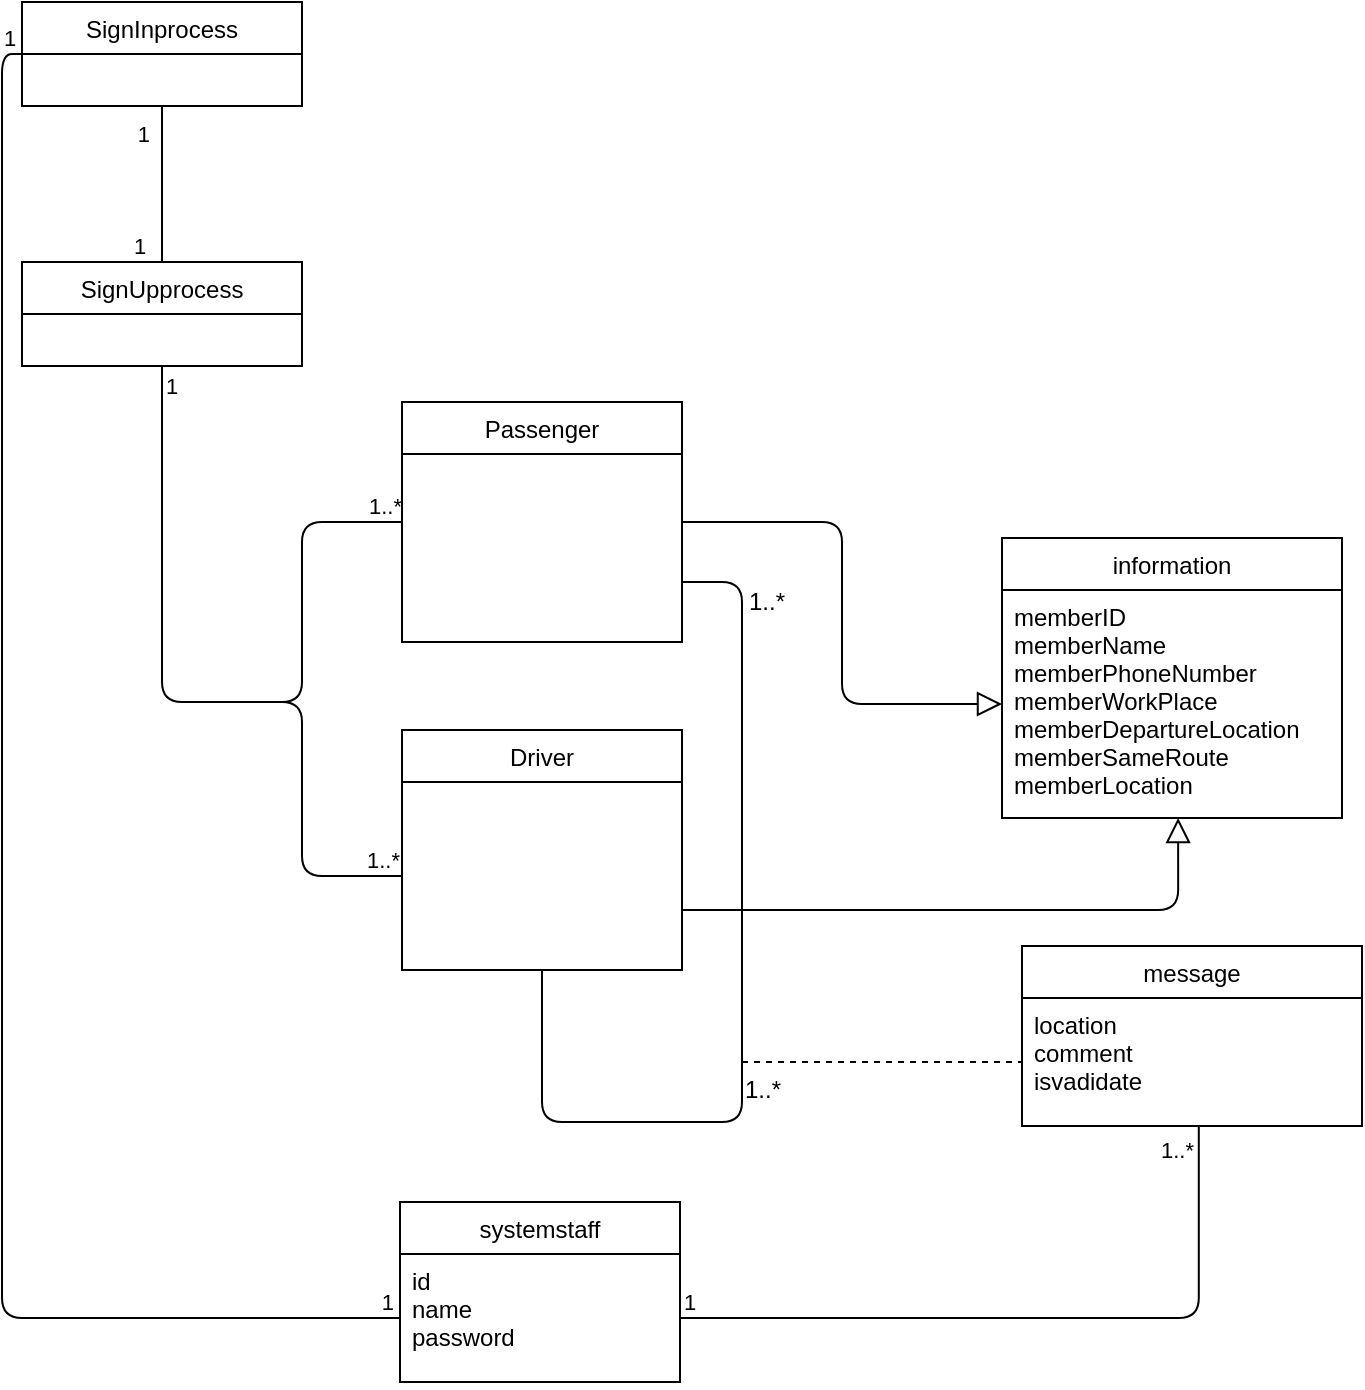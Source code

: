 <mxfile version="18.0.7" type="device"><diagram id="4w9VsvgNRBpLZ9Vrv5Sk" name="作業"><mxGraphModel dx="1422" dy="738" grid="1" gridSize="10" guides="1" tooltips="1" connect="1" arrows="1" fold="1" page="1" pageScale="1" pageWidth="827" pageHeight="1169" math="0" shadow="0"><root><mxCell id="gzULPtIPlF57TzexlcSB-0"/><mxCell id="gzULPtIPlF57TzexlcSB-1" parent="gzULPtIPlF57TzexlcSB-0"/><mxCell id="7HVHK10UUTNgSDLokFNX-0" value="SignInprocess" style="swimlane;fontStyle=0;childLayout=stackLayout;horizontal=1;startSize=26;fillColor=none;horizontalStack=0;resizeParent=1;resizeParentMax=0;resizeLast=0;collapsible=1;marginBottom=0;" parent="gzULPtIPlF57TzexlcSB-1" vertex="1"><mxGeometry x="100" y="100" width="140" height="52" as="geometry"/></mxCell><mxCell id="7HVHK10UUTNgSDLokFNX-11" value="SignUpprocess" style="swimlane;fontStyle=0;childLayout=stackLayout;horizontal=1;startSize=26;fillColor=none;horizontalStack=0;resizeParent=1;resizeParentMax=0;resizeLast=0;collapsible=1;marginBottom=0;" parent="gzULPtIPlF57TzexlcSB-1" vertex="1"><mxGeometry x="100" y="230" width="140" height="52" as="geometry"/></mxCell><mxCell id="7HVHK10UUTNgSDLokFNX-12" value="" style="endArrow=none;html=1;edgeStyle=orthogonalEdgeStyle;rounded=0;exitX=0.5;exitY=0;exitDx=0;exitDy=0;entryX=0.5;entryY=1;entryDx=0;entryDy=0;" parent="gzULPtIPlF57TzexlcSB-1" source="7HVHK10UUTNgSDLokFNX-11" target="7HVHK10UUTNgSDLokFNX-0" edge="1"><mxGeometry relative="1" as="geometry"><mxPoint x="170" y="220" as="sourcePoint"/><mxPoint x="330" y="220" as="targetPoint"/></mxGeometry></mxCell><mxCell id="7HVHK10UUTNgSDLokFNX-13" value="1" style="edgeLabel;resizable=0;html=1;align=left;verticalAlign=bottom;" parent="7HVHK10UUTNgSDLokFNX-12" connectable="0" vertex="1"><mxGeometry x="-1" relative="1" as="geometry"><mxPoint x="-16" as="offset"/></mxGeometry></mxCell><mxCell id="7HVHK10UUTNgSDLokFNX-14" value="1" style="edgeLabel;resizable=0;html=1;align=right;verticalAlign=bottom;" parent="7HVHK10UUTNgSDLokFNX-12" connectable="0" vertex="1"><mxGeometry x="1" relative="1" as="geometry"><mxPoint x="-6" y="22" as="offset"/></mxGeometry></mxCell><mxCell id="7HVHK10UUTNgSDLokFNX-15" value="" style="endArrow=none;html=1;edgeStyle=orthogonalEdgeStyle;rounded=1;exitX=0.5;exitY=1;exitDx=0;exitDy=0;entryX=0;entryY=0.5;entryDx=0;entryDy=0;" parent="gzULPtIPlF57TzexlcSB-1" source="7HVHK10UUTNgSDLokFNX-11" edge="1"><mxGeometry relative="1" as="geometry"><mxPoint x="390" y="430" as="sourcePoint"/><mxPoint x="290" y="537" as="targetPoint"/><Array as="points"><mxPoint x="170" y="450"/><mxPoint x="240" y="450"/><mxPoint x="240" y="537"/></Array></mxGeometry></mxCell><mxCell id="7HVHK10UUTNgSDLokFNX-16" value="1" style="edgeLabel;resizable=0;html=1;align=left;verticalAlign=bottom;" parent="7HVHK10UUTNgSDLokFNX-15" connectable="0" vertex="1"><mxGeometry x="-1" relative="1" as="geometry"><mxPoint y="18" as="offset"/></mxGeometry></mxCell><mxCell id="7HVHK10UUTNgSDLokFNX-18" value="" style="endArrow=none;html=1;edgeStyle=orthogonalEdgeStyle;rounded=1;entryX=0;entryY=0.5;entryDx=0;entryDy=0;" parent="gzULPtIPlF57TzexlcSB-1" target="7HVHK10UUTNgSDLokFNX-24" edge="1"><mxGeometry relative="1" as="geometry"><mxPoint x="220" y="450" as="sourcePoint"/><mxPoint x="270" y="376" as="targetPoint"/><Array as="points"><mxPoint x="240" y="450"/><mxPoint x="240" y="360"/></Array></mxGeometry></mxCell><mxCell id="7HVHK10UUTNgSDLokFNX-20" value="1..*" style="edgeLabel;resizable=0;html=1;align=right;verticalAlign=bottom;" parent="7HVHK10UUTNgSDLokFNX-18" connectable="0" vertex="1"><mxGeometry x="1" relative="1" as="geometry"/></mxCell><mxCell id="7HVHK10UUTNgSDLokFNX-24" value="Passenger" style="swimlane;fontStyle=0;childLayout=stackLayout;horizontal=1;startSize=26;fillColor=none;horizontalStack=0;resizeParent=1;resizeParentMax=0;resizeLast=0;collapsible=1;marginBottom=0;" parent="gzULPtIPlF57TzexlcSB-1" vertex="1"><mxGeometry x="290" y="300" width="140" height="120" as="geometry"/></mxCell><mxCell id="7HVHK10UUTNgSDLokFNX-28" value="Driver" style="swimlane;fontStyle=0;childLayout=stackLayout;horizontal=1;startSize=26;fillColor=none;horizontalStack=0;resizeParent=1;resizeParentMax=0;resizeLast=0;collapsible=1;marginBottom=0;" parent="gzULPtIPlF57TzexlcSB-1" vertex="1"><mxGeometry x="290" y="464" width="140" height="120" as="geometry"/></mxCell><mxCell id="7HVHK10UUTNgSDLokFNX-30" value="information" style="swimlane;fontStyle=0;childLayout=stackLayout;horizontal=1;startSize=26;fillColor=none;horizontalStack=0;resizeParent=1;resizeParentMax=0;resizeLast=0;collapsible=1;marginBottom=0;" parent="gzULPtIPlF57TzexlcSB-1" vertex="1"><mxGeometry x="590" y="368" width="170" height="140" as="geometry"/></mxCell><mxCell id="7HVHK10UUTNgSDLokFNX-31" value="memberID&#10;memberName&#10;memberPhoneNumber&#10;memberWorkPlace&#10;memberDepartureLocation&#10;memberSameRoute&#10;memberLocation" style="text;strokeColor=none;fillColor=none;align=left;verticalAlign=top;spacingLeft=4;spacingRight=4;overflow=hidden;rotatable=0;points=[[0,0.5],[1,0.5]];portConstraint=eastwest;" parent="7HVHK10UUTNgSDLokFNX-30" vertex="1"><mxGeometry y="26" width="170" height="114" as="geometry"/></mxCell><mxCell id="7HVHK10UUTNgSDLokFNX-49" value="1..*" style="edgeLabel;resizable=0;html=1;align=right;verticalAlign=bottom;" parent="gzULPtIPlF57TzexlcSB-1" connectable="0" vertex="1"><mxGeometry x="289" y="537" as="geometry"/></mxCell><mxCell id="HDkEgT0d0xGN5rRfe3LS-1" value="message" style="swimlane;fontStyle=0;childLayout=stackLayout;horizontal=1;startSize=26;fillColor=none;horizontalStack=0;resizeParent=1;resizeParentMax=0;resizeLast=0;collapsible=1;marginBottom=0;" vertex="1" parent="gzULPtIPlF57TzexlcSB-1"><mxGeometry x="600" y="572" width="170" height="90" as="geometry"/></mxCell><mxCell id="HDkEgT0d0xGN5rRfe3LS-2" value="location&#10;comment&#10;isvadidate" style="text;strokeColor=none;fillColor=none;align=left;verticalAlign=top;spacingLeft=4;spacingRight=4;overflow=hidden;rotatable=0;points=[[0,0.5],[1,0.5]];portConstraint=eastwest;" vertex="1" parent="HDkEgT0d0xGN5rRfe3LS-1"><mxGeometry y="26" width="170" height="64" as="geometry"/></mxCell><mxCell id="HDkEgT0d0xGN5rRfe3LS-11" value="" style="endArrow=block;endSize=10;endFill=0;html=1;jumpSize=6;exitX=1;exitY=0.5;exitDx=0;exitDy=0;entryX=0;entryY=0.5;entryDx=0;entryDy=0;rounded=1;strokeColor=default;edgeStyle=orthogonalEdgeStyle;" edge="1" parent="gzULPtIPlF57TzexlcSB-1" source="7HVHK10UUTNgSDLokFNX-24" target="7HVHK10UUTNgSDLokFNX-31"><mxGeometry x="-0.125" y="70" width="160" relative="1" as="geometry"><mxPoint x="410" y="450" as="sourcePoint"/><mxPoint x="570" y="450" as="targetPoint"/><mxPoint as="offset"/></mxGeometry></mxCell><mxCell id="HDkEgT0d0xGN5rRfe3LS-14" value="" style="endArrow=block;endSize=10;endFill=0;html=1;rounded=1;strokeColor=default;jumpSize=6;exitX=1;exitY=0.75;exitDx=0;exitDy=0;edgeStyle=orthogonalEdgeStyle;entryX=0.518;entryY=1;entryDx=0;entryDy=0;entryPerimeter=0;" edge="1" parent="gzULPtIPlF57TzexlcSB-1" source="7HVHK10UUTNgSDLokFNX-28" target="7HVHK10UUTNgSDLokFNX-31"><mxGeometry y="50" width="160" relative="1" as="geometry"><mxPoint x="470" y="580" as="sourcePoint"/><mxPoint x="680" y="560" as="targetPoint"/><mxPoint as="offset"/></mxGeometry></mxCell><mxCell id="HDkEgT0d0xGN5rRfe3LS-15" value="" style="endArrow=none;html=1;rounded=1;endSize=10;strokeColor=default;jumpSize=6;edgeStyle=orthogonalEdgeStyle;entryX=1;entryY=0.75;entryDx=0;entryDy=0;exitX=0.5;exitY=1;exitDx=0;exitDy=0;" edge="1" parent="gzULPtIPlF57TzexlcSB-1" source="7HVHK10UUTNgSDLokFNX-28" target="7HVHK10UUTNgSDLokFNX-24"><mxGeometry width="50" height="50" relative="1" as="geometry"><mxPoint x="430" y="570" as="sourcePoint"/><mxPoint x="490" y="400" as="targetPoint"/><Array as="points"><mxPoint x="360" y="660"/><mxPoint x="460" y="660"/><mxPoint x="460" y="390"/></Array></mxGeometry></mxCell><mxCell id="HDkEgT0d0xGN5rRfe3LS-16" value="" style="endArrow=none;dashed=1;html=1;rounded=1;endSize=10;strokeColor=default;jumpSize=6;entryX=0;entryY=0.5;entryDx=0;entryDy=0;" edge="1" parent="gzULPtIPlF57TzexlcSB-1" target="HDkEgT0d0xGN5rRfe3LS-2"><mxGeometry width="50" height="50" relative="1" as="geometry"><mxPoint x="460" y="630" as="sourcePoint"/><mxPoint x="590" y="630" as="targetPoint"/></mxGeometry></mxCell><mxCell id="HDkEgT0d0xGN5rRfe3LS-17" value="1..*" style="text;html=1;align=center;verticalAlign=middle;resizable=0;points=[];autosize=1;strokeColor=none;fillColor=none;" vertex="1" parent="gzULPtIPlF57TzexlcSB-1"><mxGeometry x="455" y="634" width="30" height="20" as="geometry"/></mxCell><mxCell id="HDkEgT0d0xGN5rRfe3LS-18" value="1..*" style="text;html=1;align=center;verticalAlign=middle;resizable=0;points=[];autosize=1;strokeColor=none;fillColor=none;" vertex="1" parent="gzULPtIPlF57TzexlcSB-1"><mxGeometry x="457" y="390" width="30" height="20" as="geometry"/></mxCell><mxCell id="HDkEgT0d0xGN5rRfe3LS-20" value="systemstaff" style="swimlane;fontStyle=0;childLayout=stackLayout;horizontal=1;startSize=26;fillColor=none;horizontalStack=0;resizeParent=1;resizeParentMax=0;resizeLast=0;collapsible=1;marginBottom=0;" vertex="1" parent="gzULPtIPlF57TzexlcSB-1"><mxGeometry x="289" y="700" width="140" height="90" as="geometry"/></mxCell><mxCell id="HDkEgT0d0xGN5rRfe3LS-21" value="id&#10;name&#10;password" style="text;strokeColor=none;fillColor=none;align=left;verticalAlign=top;spacingLeft=4;spacingRight=4;overflow=hidden;rotatable=0;points=[[0,0.5],[1,0.5]];portConstraint=eastwest;" vertex="1" parent="HDkEgT0d0xGN5rRfe3LS-20"><mxGeometry y="26" width="140" height="64" as="geometry"/></mxCell><mxCell id="HDkEgT0d0xGN5rRfe3LS-24" value="" style="endArrow=none;html=1;edgeStyle=orthogonalEdgeStyle;rounded=1;endSize=10;strokeColor=default;jumpSize=6;entryX=0;entryY=0.5;entryDx=0;entryDy=0;exitX=0;exitY=0.5;exitDx=0;exitDy=0;" edge="1" parent="gzULPtIPlF57TzexlcSB-1" source="7HVHK10UUTNgSDLokFNX-0" target="HDkEgT0d0xGN5rRfe3LS-21"><mxGeometry relative="1" as="geometry"><mxPoint x="40" y="460" as="sourcePoint"/><mxPoint x="200" y="460" as="targetPoint"/></mxGeometry></mxCell><mxCell id="HDkEgT0d0xGN5rRfe3LS-25" value="1" style="edgeLabel;resizable=0;html=1;align=left;verticalAlign=bottom;" connectable="0" vertex="1" parent="HDkEgT0d0xGN5rRfe3LS-24"><mxGeometry x="-1" relative="1" as="geometry"><mxPoint x="-11" as="offset"/></mxGeometry></mxCell><mxCell id="HDkEgT0d0xGN5rRfe3LS-26" value="1" style="edgeLabel;resizable=0;html=1;align=right;verticalAlign=bottom;" connectable="0" vertex="1" parent="HDkEgT0d0xGN5rRfe3LS-24"><mxGeometry x="1" relative="1" as="geometry"><mxPoint x="-3" as="offset"/></mxGeometry></mxCell><mxCell id="HDkEgT0d0xGN5rRfe3LS-27" value="" style="endArrow=none;html=1;edgeStyle=orthogonalEdgeStyle;rounded=1;endSize=10;strokeColor=default;jumpSize=6;exitX=1;exitY=0.5;exitDx=0;exitDy=0;entryX=0.52;entryY=1.008;entryDx=0;entryDy=0;entryPerimeter=0;" edge="1" parent="gzULPtIPlF57TzexlcSB-1" source="HDkEgT0d0xGN5rRfe3LS-21" target="HDkEgT0d0xGN5rRfe3LS-2"><mxGeometry relative="1" as="geometry"><mxPoint x="530" y="760" as="sourcePoint"/><mxPoint x="690" y="760" as="targetPoint"/></mxGeometry></mxCell><mxCell id="HDkEgT0d0xGN5rRfe3LS-28" value="1" style="edgeLabel;resizable=0;html=1;align=left;verticalAlign=bottom;" connectable="0" vertex="1" parent="HDkEgT0d0xGN5rRfe3LS-27"><mxGeometry x="-1" relative="1" as="geometry"/></mxCell><mxCell id="HDkEgT0d0xGN5rRfe3LS-29" value="1..*" style="edgeLabel;resizable=0;html=1;align=right;verticalAlign=bottom;" connectable="0" vertex="1" parent="HDkEgT0d0xGN5rRfe3LS-27"><mxGeometry x="1" relative="1" as="geometry"><mxPoint x="-2" y="20" as="offset"/></mxGeometry></mxCell></root></mxGraphModel></diagram></mxfile>